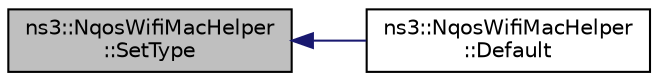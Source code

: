 digraph "ns3::NqosWifiMacHelper::SetType"
{
  edge [fontname="Helvetica",fontsize="10",labelfontname="Helvetica",labelfontsize="10"];
  node [fontname="Helvetica",fontsize="10",shape=record];
  rankdir="LR";
  Node1 [label="ns3::NqosWifiMacHelper\l::SetType",height=0.2,width=0.4,color="black", fillcolor="grey75", style="filled", fontcolor="black"];
  Node1 -> Node2 [dir="back",color="midnightblue",fontsize="10",style="solid"];
  Node2 [label="ns3::NqosWifiMacHelper\l::Default",height=0.2,width=0.4,color="black", fillcolor="white", style="filled",URL="$df/d07/classns3_1_1NqosWifiMacHelper.html#acc475fe82a0be74feae1a2be3d07ac00"];
}
